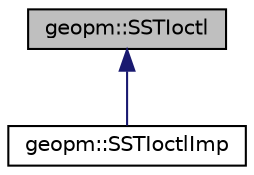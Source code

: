 digraph "geopm::SSTIoctl"
{
 // LATEX_PDF_SIZE
  edge [fontname="Helvetica",fontsize="10",labelfontname="Helvetica",labelfontsize="10"];
  node [fontname="Helvetica",fontsize="10",shape=record];
  Node1 [label="geopm::SSTIoctl",height=0.2,width=0.4,color="black", fillcolor="grey75", style="filled", fontcolor="black",tooltip="Defines functions that interact directly with SST ioctls."];
  Node1 -> Node2 [dir="back",color="midnightblue",fontsize="10",style="solid",fontname="Helvetica"];
  Node2 [label="geopm::SSTIoctlImp",height=0.2,width=0.4,color="black", fillcolor="white", style="filled",URL="$classgeopm_1_1_s_s_t_ioctl_imp.html",tooltip=" "];
}
